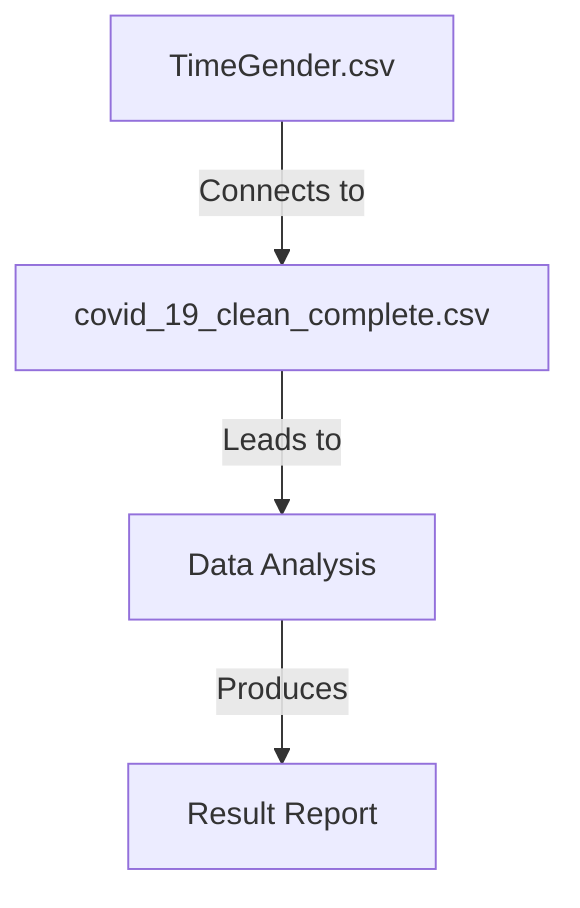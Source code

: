 flowchart TD
    DS1["TimeGender.csv"]
    DS2["covid_19_clean_complete.csv"]
    DS1 -->|"Connects to"| DS2
    DS2 -->|"Leads to"| DS3["Data Analysis"]
    DS3 -->|"Produces"| DS4["Result Report"]